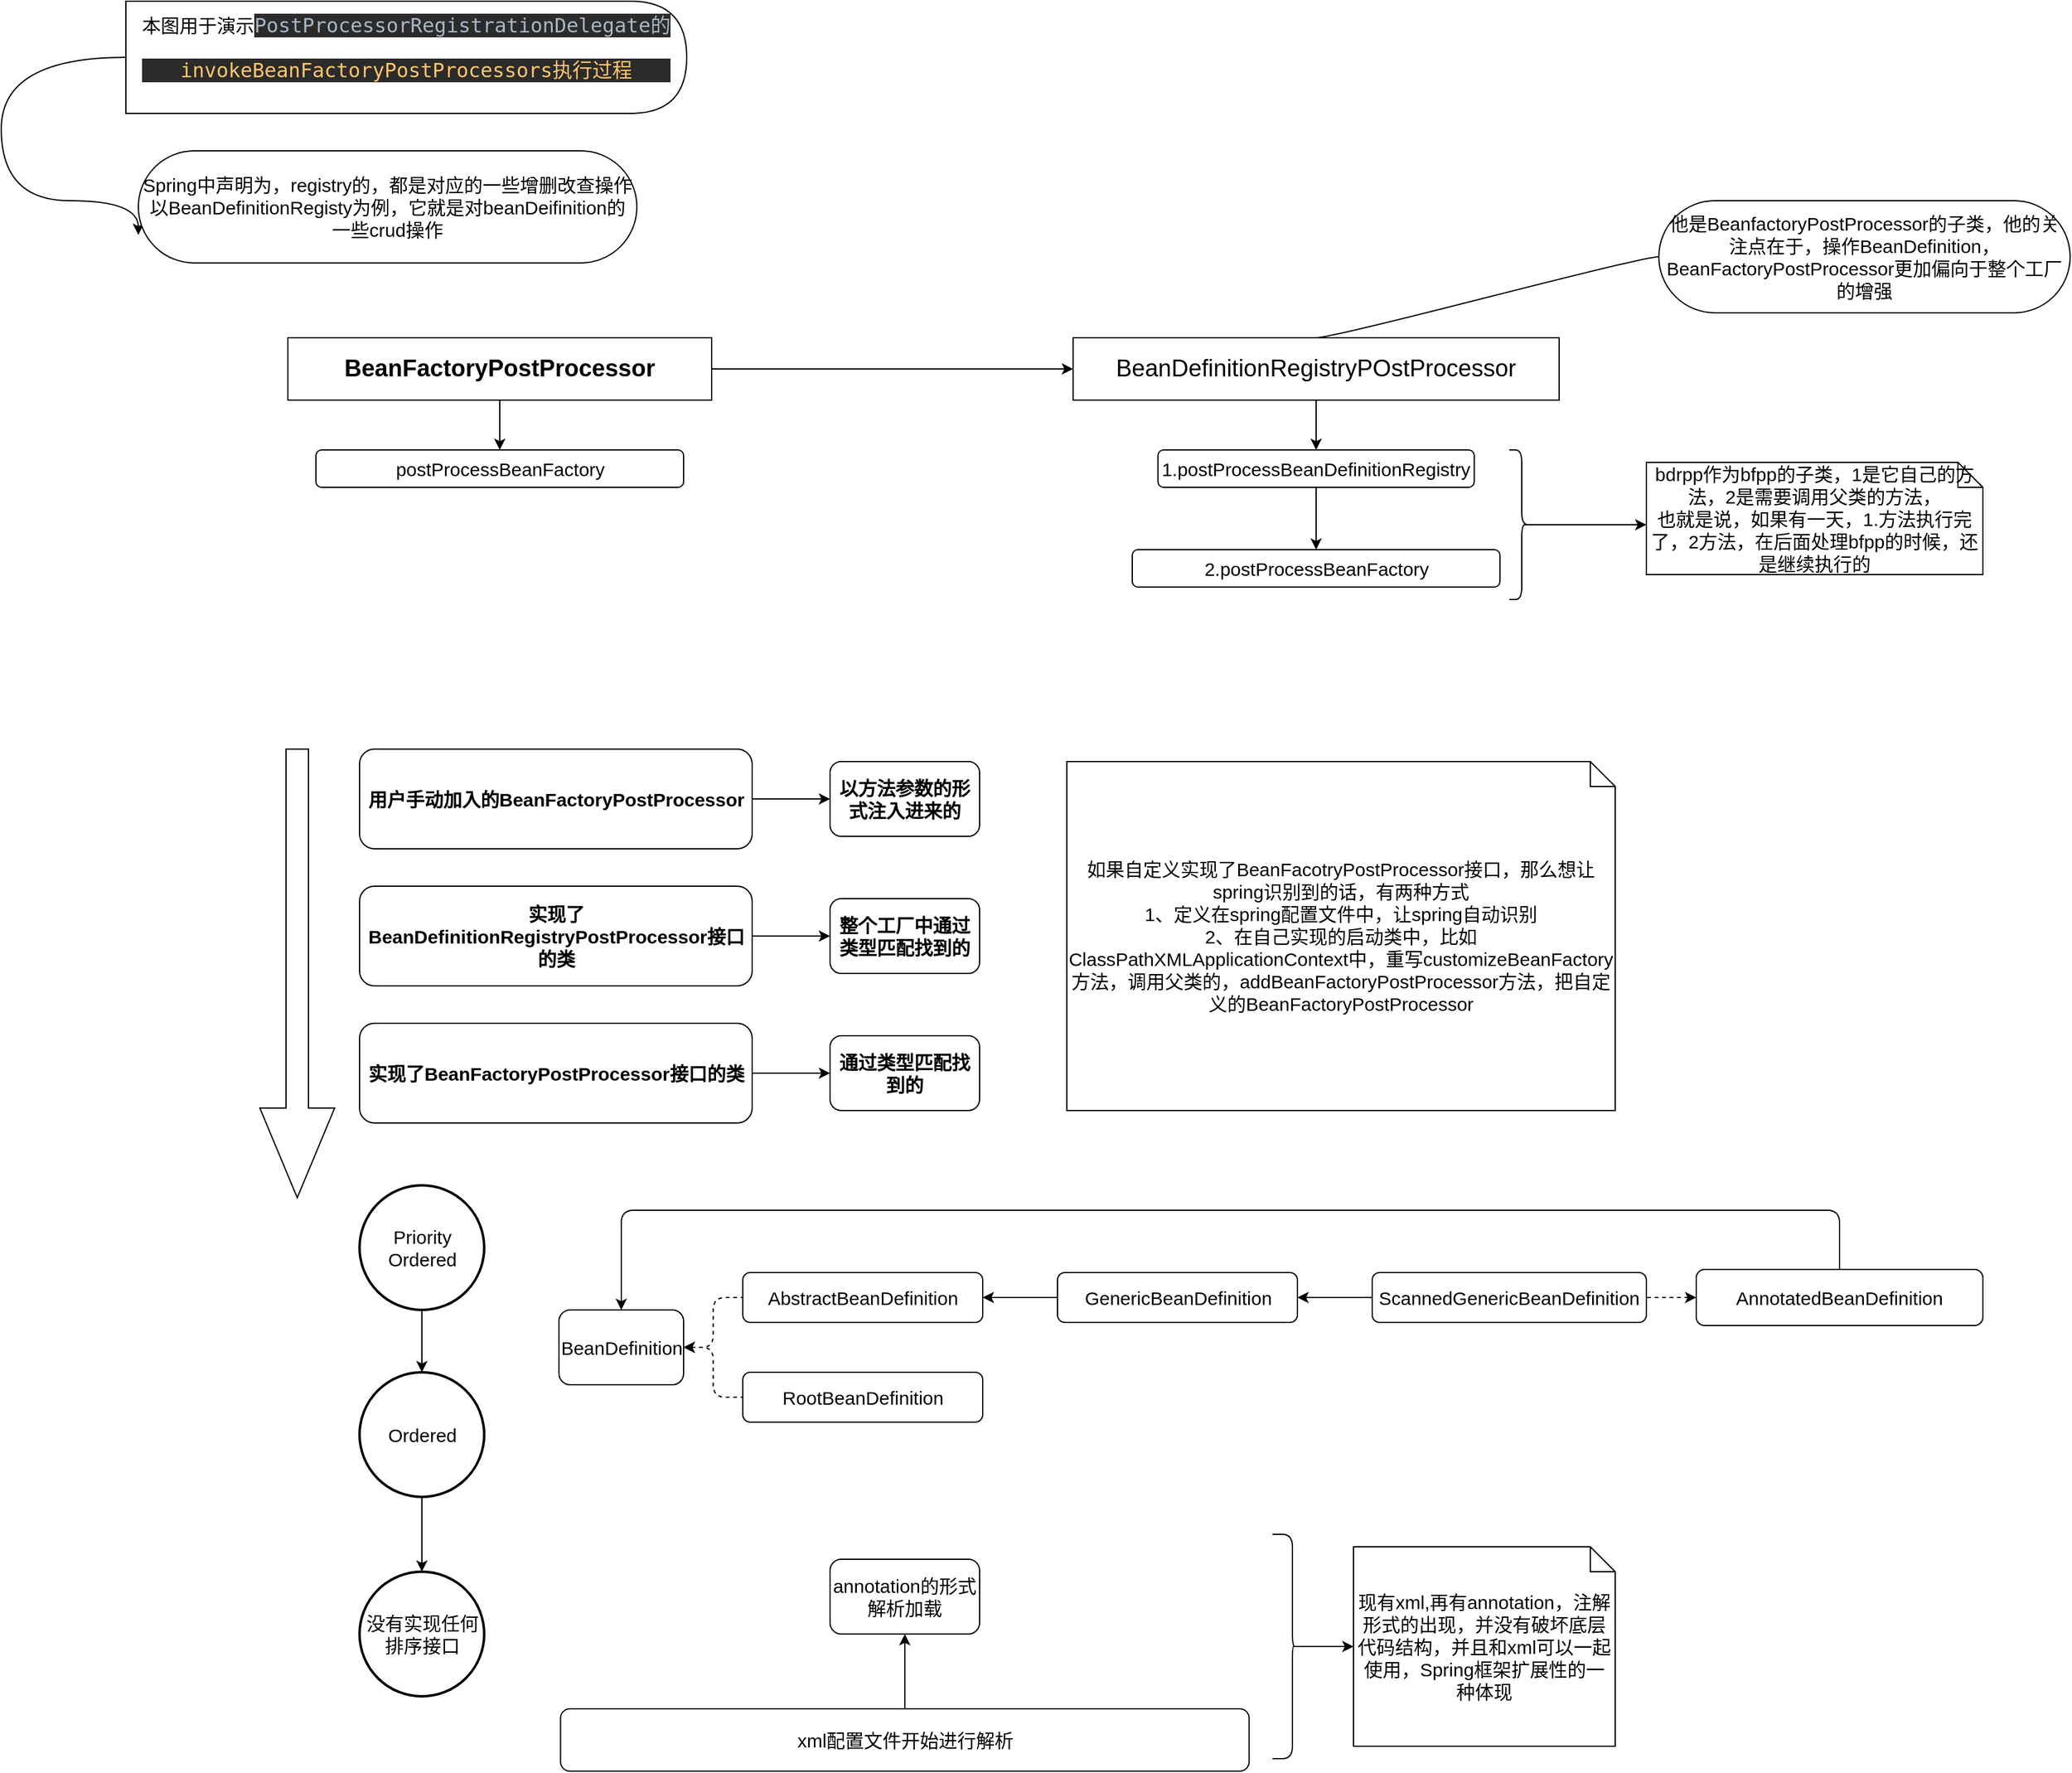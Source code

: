 <mxfile>
    <diagram id="AKpcfMyupfmr6bvoD8BU" name="Page-1">
        <mxGraphModel dx="1587" dy="917" grid="1" gridSize="10" guides="1" tooltips="1" connect="1" arrows="1" fold="1" page="1" pageScale="1" pageWidth="10000000" pageHeight="10000000" math="0" shadow="0">
            <root>
                <mxCell id="0"/>
                <mxCell id="1" parent="0"/>
                <mxCell id="8" style="edgeStyle=none;html=1;exitX=1;exitY=0.5;exitDx=0;exitDy=0;entryX=0;entryY=0.5;entryDx=0;entryDy=0;" edge="1" parent="1" source="2" target="3">
                    <mxGeometry relative="1" as="geometry">
                        <Array as="points"/>
                    </mxGeometry>
                </mxCell>
                <mxCell id="21" style="edgeStyle=none;html=1;exitX=0.5;exitY=1;exitDx=0;exitDy=0;fontSize=15;" edge="1" parent="1" source="2" target="22">
                    <mxGeometry relative="1" as="geometry">
                        <mxPoint x="580" y="400" as="targetPoint"/>
                    </mxGeometry>
                </mxCell>
                <mxCell id="2" value="&lt;b&gt;&lt;font style=&quot;font-size: 19px&quot;&gt;BeanFactoryPostProcessor&lt;/font&gt;&lt;/b&gt;" style="rounded=0;whiteSpace=wrap;html=1;" vertex="1" parent="1">
                    <mxGeometry x="410" y="310" width="340" height="50" as="geometry"/>
                </mxCell>
                <mxCell id="19" style="edgeStyle=none;html=1;exitX=0.5;exitY=1;exitDx=0;exitDy=0;fontSize=15;" edge="1" parent="1" source="3" target="20">
                    <mxGeometry relative="1" as="geometry">
                        <mxPoint x="1235" y="420" as="targetPoint"/>
                    </mxGeometry>
                </mxCell>
                <mxCell id="3" value="&lt;font style=&quot;font-size: 19px&quot;&gt;BeanDefinitionRegistryPOstProcessor&lt;/font&gt;" style="rounded=0;whiteSpace=wrap;html=1;" vertex="1" parent="1">
                    <mxGeometry x="1040" y="310" width="390" height="50" as="geometry"/>
                </mxCell>
                <mxCell id="4" value="" style="shape=singleArrow;direction=south;whiteSpace=wrap;html=1;" vertex="1" parent="1">
                    <mxGeometry x="387.5" y="640" width="60" height="360" as="geometry"/>
                </mxCell>
                <mxCell id="11" style="edgeStyle=none;html=1;exitX=1;exitY=0.5;exitDx=0;exitDy=0;" edge="1" parent="1" source="5" target="6">
                    <mxGeometry relative="1" as="geometry"/>
                </mxCell>
                <mxCell id="5" value="用户手动加入的BeanFactoryPostProcessor" style="rounded=1;whiteSpace=wrap;html=1;fontSize=15;fontStyle=1" vertex="1" parent="1">
                    <mxGeometry x="467.5" y="640" width="315" height="80" as="geometry"/>
                </mxCell>
                <mxCell id="6" value="以方法参数的形式注入进来的" style="rounded=1;whiteSpace=wrap;html=1;fontSize=15;fontStyle=1" vertex="1" parent="1">
                    <mxGeometry x="845" y="650" width="120" height="60" as="geometry"/>
                </mxCell>
                <mxCell id="7" value="整个工厂中通过类型匹配找到的" style="rounded=1;whiteSpace=wrap;html=1;fontSize=15;fontStyle=1" vertex="1" parent="1">
                    <mxGeometry x="845" y="760" width="120" height="60" as="geometry"/>
                </mxCell>
                <mxCell id="10" style="edgeStyle=none;html=1;exitX=1;exitY=0.5;exitDx=0;exitDy=0;" edge="1" parent="1" source="9" target="7">
                    <mxGeometry relative="1" as="geometry"/>
                </mxCell>
                <mxCell id="9" value="实现了BeanDefinitionRegistryPostProcessor接口的类" style="rounded=1;whiteSpace=wrap;html=1;fontSize=15;fontStyle=1" vertex="1" parent="1">
                    <mxGeometry x="467.5" y="750" width="315" height="80" as="geometry"/>
                </mxCell>
                <mxCell id="12" value="通过类型匹配找到的" style="rounded=1;whiteSpace=wrap;html=1;fontSize=15;fontStyle=1" vertex="1" parent="1">
                    <mxGeometry x="845" y="870" width="120" height="60" as="geometry"/>
                </mxCell>
                <mxCell id="13" style="edgeStyle=none;html=1;exitX=1;exitY=0.5;exitDx=0;exitDy=0;" edge="1" parent="1" source="14" target="12">
                    <mxGeometry relative="1" as="geometry"/>
                </mxCell>
                <mxCell id="14" value="实现了BeanFactoryPostProcessor接口的类" style="rounded=1;whiteSpace=wrap;html=1;fontSize=15;fontStyle=1" vertex="1" parent="1">
                    <mxGeometry x="467.5" y="860" width="315" height="80" as="geometry"/>
                </mxCell>
                <mxCell id="15" value="如果自定义实现了BeanFacotryPostProcessor接口，那么想让spring识别到的话，有两种方式&lt;br&gt;1、定义在spring配置文件中，让spring自动识别&lt;br&gt;2、在自己实现的启动类中，比如ClassPathXMLApplicationContext中，重写customizeBeanFactory方法，调用父类的，addBeanFactoryPostProcessor方法，把自定义的BeanFactoryPostProcessor" style="shape=note;size=20;whiteSpace=wrap;html=1;fontSize=15;" vertex="1" parent="1">
                    <mxGeometry x="1035" y="650" width="440" height="280" as="geometry"/>
                </mxCell>
                <mxCell id="17" value="他是BeanfactoryPostProcessor的子类，他的关注点在于，操作BeanDefinition，BeanFactoryPostProcessor更加偏向于整个工厂的增强" style="whiteSpace=wrap;html=1;rounded=1;arcSize=50;align=center;verticalAlign=middle;strokeWidth=1;autosize=1;spacing=4;treeFolding=1;treeMoving=1;newEdgeStyle={&quot;edgeStyle&quot;:&quot;entityRelationEdgeStyle&quot;,&quot;startArrow&quot;:&quot;none&quot;,&quot;endArrow&quot;:&quot;none&quot;,&quot;segment&quot;:10,&quot;curved&quot;:1};fontSize=15;" vertex="1" parent="1">
                    <mxGeometry x="1510" y="200" width="330" height="90" as="geometry"/>
                </mxCell>
                <mxCell id="18" value="" style="edgeStyle=entityRelationEdgeStyle;startArrow=none;endArrow=none;segment=10;curved=1;fontSize=15;exitX=0.5;exitY=0;exitDx=0;exitDy=0;" edge="1" target="17" parent="1" source="3">
                    <mxGeometry relative="1" as="geometry">
                        <mxPoint x="1430" y="300" as="sourcePoint"/>
                    </mxGeometry>
                </mxCell>
                <mxCell id="24" style="edgeStyle=none;html=1;exitX=0.5;exitY=1;exitDx=0;exitDy=0;entryX=0.5;entryY=0;entryDx=0;entryDy=0;fontSize=15;" edge="1" parent="1" source="20" target="23">
                    <mxGeometry relative="1" as="geometry"/>
                </mxCell>
                <mxCell id="20" value="1.postProcessBeanDefinitionRegistry" style="rounded=1;whiteSpace=wrap;html=1;fontSize=15;" vertex="1" parent="1">
                    <mxGeometry x="1108.13" y="400" width="253.75" height="30" as="geometry"/>
                </mxCell>
                <mxCell id="22" value="postProcessBeanFactory" style="rounded=1;whiteSpace=wrap;html=1;fontSize=15;" vertex="1" parent="1">
                    <mxGeometry x="432.5" y="400" width="295" height="30" as="geometry"/>
                </mxCell>
                <mxCell id="23" value="2.postProcessBeanFactory" style="rounded=1;whiteSpace=wrap;html=1;fontSize=15;" vertex="1" parent="1">
                    <mxGeometry x="1087.5" y="480" width="295" height="30" as="geometry"/>
                </mxCell>
                <mxCell id="26" style="edgeStyle=none;html=1;exitX=0.1;exitY=0.5;exitDx=0;exitDy=0;exitPerimeter=0;fontSize=15;" edge="1" parent="1" source="25">
                    <mxGeometry relative="1" as="geometry">
                        <mxPoint x="1500" y="460" as="targetPoint"/>
                    </mxGeometry>
                </mxCell>
                <mxCell id="25" value="" style="shape=curlyBracket;whiteSpace=wrap;html=1;rounded=1;flipH=1;fontSize=15;" vertex="1" parent="1">
                    <mxGeometry x="1390" y="400" width="20" height="120" as="geometry"/>
                </mxCell>
                <mxCell id="27" value="bdrpp作为bfpp的子类，1是它自己的方法，2是需要调用父类的方法，&lt;br&gt;也就是说，如果有一天，1.方法执行完了，2方法，在后面处理bfpp的时候，还是继续执行的" style="shape=note;size=20;whiteSpace=wrap;html=1;fontSize=15;" vertex="1" parent="1">
                    <mxGeometry x="1500" y="410" width="270" height="90" as="geometry"/>
                </mxCell>
                <mxCell id="38" style="edgeStyle=orthogonalEdgeStyle;html=1;exitX=0;exitY=0.5;exitDx=0;exitDy=0;entryX=0;entryY=0.75;entryDx=0;entryDy=0;fontSize=15;curved=1;" edge="1" parent="1" source="28" target="36">
                    <mxGeometry relative="1" as="geometry">
                        <Array as="points">
                            <mxPoint x="180" y="85"/>
                            <mxPoint x="180" y="200"/>
                        </Array>
                    </mxGeometry>
                </mxCell>
                <mxCell id="28" value="本图用于演示&lt;span style=&quot;background-color: rgb(43 , 43 , 43) ; color: rgb(169 , 183 , 198) ; font-family: &amp;#34;jetbrains mono extrabold&amp;#34; , monospace ; font-size: 12pt&quot;&gt;PostProcessorRegistrationDelegate的&lt;br&gt;&lt;/span&gt;&lt;pre style=&quot;background-color: #2b2b2b ; color: #a9b7c6 ; font-family: &amp;#34;jetbrains mono extrabold&amp;#34; , monospace ; font-size: 12.0pt&quot;&gt;&lt;span style=&quot;color: #ffc66d&quot;&gt;invokeBeanFactoryPostProcessors执行过程&lt;/span&gt;&lt;/pre&gt;" style="shape=delay;whiteSpace=wrap;html=1;fontSize=15;" vertex="1" parent="1">
                    <mxGeometry x="280" y="40" width="450" height="90" as="geometry"/>
                </mxCell>
                <mxCell id="30" style="edgeStyle=none;html=1;exitX=0.5;exitY=1;exitDx=0;exitDy=0;exitPerimeter=0;fontSize=15;" edge="1" parent="1" source="29">
                    <mxGeometry relative="1" as="geometry">
                        <mxPoint x="517.5" y="1140" as="targetPoint"/>
                    </mxGeometry>
                </mxCell>
                <mxCell id="29" value="Priority&lt;br&gt;Ordered" style="strokeWidth=2;html=1;shape=mxgraph.flowchart.start_2;whiteSpace=wrap;fontSize=15;" vertex="1" parent="1">
                    <mxGeometry x="467.5" y="990" width="100" height="100" as="geometry"/>
                </mxCell>
                <mxCell id="35" value="" style="edgeStyle=none;html=1;fontSize=15;" edge="1" parent="1" source="32" target="34">
                    <mxGeometry relative="1" as="geometry"/>
                </mxCell>
                <mxCell id="32" value="&lt;span&gt;Ordered&lt;/span&gt;" style="strokeWidth=2;html=1;shape=mxgraph.flowchart.start_2;whiteSpace=wrap;fontSize=15;" vertex="1" parent="1">
                    <mxGeometry x="467.5" y="1140" width="100" height="100" as="geometry"/>
                </mxCell>
                <mxCell id="34" value="没有实现任何排序接口" style="strokeWidth=2;html=1;shape=mxgraph.flowchart.start_2;whiteSpace=wrap;fontSize=15;" vertex="1" parent="1">
                    <mxGeometry x="467.5" y="1300" width="100" height="100" as="geometry"/>
                </mxCell>
                <mxCell id="36" value="Spring中声明为，registry的，都是对应的一些增删改查操作&lt;br&gt;以BeanDefinitionRegisty为例，它就是对beanDeifinition的一些crud操作" style="whiteSpace=wrap;html=1;rounded=1;arcSize=50;align=center;verticalAlign=middle;strokeWidth=1;autosize=1;spacing=4;treeFolding=1;treeMoving=1;newEdgeStyle={&quot;edgeStyle&quot;:&quot;entityRelationEdgeStyle&quot;,&quot;startArrow&quot;:&quot;none&quot;,&quot;endArrow&quot;:&quot;none&quot;,&quot;segment&quot;:10,&quot;curved&quot;:1};fontSize=15;" vertex="1" parent="1">
                    <mxGeometry x="290" y="160" width="400" height="90" as="geometry"/>
                </mxCell>
                <mxCell id="46" style="edgeStyle=orthogonalEdgeStyle;html=1;exitX=1;exitY=0.5;exitDx=0;exitDy=0;entryX=0;entryY=0.5;entryDx=0;entryDy=0;fontSize=15;dashed=1;endArrow=none;endFill=0;startArrow=classic;startFill=1;" edge="1" parent="1" source="39" target="45">
                    <mxGeometry relative="1" as="geometry"/>
                </mxCell>
                <mxCell id="55" style="edgeStyle=orthogonalEdgeStyle;html=1;exitX=0.5;exitY=0;exitDx=0;exitDy=0;entryX=0.5;entryY=0;entryDx=0;entryDy=0;fontSize=15;endArrow=none;endFill=0;startArrow=classic;startFill=1;" edge="1" parent="1" source="39" target="53">
                    <mxGeometry relative="1" as="geometry">
                        <Array as="points">
                            <mxPoint x="677.5" y="1010"/>
                            <mxPoint x="1655.5" y="1010"/>
                        </Array>
                    </mxGeometry>
                </mxCell>
                <mxCell id="58" style="edgeStyle=orthogonalEdgeStyle;html=1;exitX=1;exitY=0.5;exitDx=0;exitDy=0;entryX=0;entryY=0.5;entryDx=0;entryDy=0;dashed=1;fontSize=15;endArrow=none;endFill=0;startArrow=classic;startFill=1;" edge="1" parent="1" source="39" target="57">
                    <mxGeometry relative="1" as="geometry"/>
                </mxCell>
                <mxCell id="39" value="BeanDefinition" style="rounded=1;whiteSpace=wrap;html=1;fontSize=15;" vertex="1" parent="1">
                    <mxGeometry x="627.5" y="1090" width="100" height="60" as="geometry"/>
                </mxCell>
                <mxCell id="49" value="" style="edgeStyle=orthogonalEdgeStyle;html=1;fontSize=15;endArrow=none;endFill=0;startArrow=classic;startFill=1;" edge="1" parent="1" source="42" target="48">
                    <mxGeometry relative="1" as="geometry"/>
                </mxCell>
                <mxCell id="42" value="GenericBeanDefinition" style="whiteSpace=wrap;html=1;rounded=1;fontSize=15;" vertex="1" parent="1">
                    <mxGeometry x="1027.5" y="1060" width="192.5" height="40" as="geometry"/>
                </mxCell>
                <mxCell id="45" value="RootBeanDefinition" style="rounded=1;whiteSpace=wrap;html=1;fontSize=15;" vertex="1" parent="1">
                    <mxGeometry x="775" y="1140" width="192.5" height="40" as="geometry"/>
                </mxCell>
                <mxCell id="48" value="ScannedGenericBeanDefinition" style="whiteSpace=wrap;html=1;rounded=1;fontSize=15;" vertex="1" parent="1">
                    <mxGeometry x="1280" y="1060" width="220" height="40" as="geometry"/>
                </mxCell>
                <mxCell id="54" value="" style="edgeStyle=orthogonalEdgeStyle;html=1;fontSize=15;dashed=1;endArrow=none;endFill=0;startArrow=classic;startFill=1;" edge="1" parent="1" source="53" target="48">
                    <mxGeometry relative="1" as="geometry"/>
                </mxCell>
                <mxCell id="53" value="AnnotatedBeanDefinition" style="rounded=1;whiteSpace=wrap;html=1;fontSize=15;" vertex="1" parent="1">
                    <mxGeometry x="1540" y="1057.5" width="230" height="45" as="geometry"/>
                </mxCell>
                <mxCell id="59" style="edgeStyle=orthogonalEdgeStyle;html=1;exitX=1;exitY=0.5;exitDx=0;exitDy=0;fontSize=15;endArrow=none;endFill=0;startArrow=classic;startFill=1;" edge="1" parent="1" source="57" target="42">
                    <mxGeometry relative="1" as="geometry"/>
                </mxCell>
                <mxCell id="57" value="AbstractBeanDefinition" style="whiteSpace=wrap;html=1;rounded=1;fontSize=15;" vertex="1" parent="1">
                    <mxGeometry x="775" y="1060" width="192.5" height="40" as="geometry"/>
                </mxCell>
                <mxCell id="63" style="edgeStyle=orthogonalEdgeStyle;html=1;exitX=0.5;exitY=0;exitDx=0;exitDy=0;fontSize=15;startArrow=none;startFill=0;endArrow=classic;endFill=1;" edge="1" parent="1" source="60" target="61">
                    <mxGeometry relative="1" as="geometry"/>
                </mxCell>
                <mxCell id="60" value="xml配置文件开始进行解析" style="rounded=1;whiteSpace=wrap;html=1;fontSize=15;" vertex="1" parent="1">
                    <mxGeometry x="628.75" y="1410" width="552.5" height="50" as="geometry"/>
                </mxCell>
                <mxCell id="61" value="annotation的形式解析加载" style="whiteSpace=wrap;html=1;rounded=1;fontSize=15;" vertex="1" parent="1">
                    <mxGeometry x="845" y="1290" width="120" height="60" as="geometry"/>
                </mxCell>
                <mxCell id="66" style="edgeStyle=orthogonalEdgeStyle;html=1;exitX=0.1;exitY=0.5;exitDx=0;exitDy=0;exitPerimeter=0;fontSize=15;startArrow=none;startFill=0;endArrow=classic;endFill=1;" edge="1" parent="1" source="65" target="67">
                    <mxGeometry relative="1" as="geometry">
                        <mxPoint x="1267.5" y="1360" as="targetPoint"/>
                    </mxGeometry>
                </mxCell>
                <mxCell id="65" value="" style="shape=curlyBracket;whiteSpace=wrap;html=1;rounded=1;flipH=1;fontSize=15;size=0.2;" vertex="1" parent="1">
                    <mxGeometry x="1200" y="1270" width="20" height="180" as="geometry"/>
                </mxCell>
                <mxCell id="67" value="现有xml,再有annotation，注解形式的出现，并没有破坏底层代码结构，并且和xml可以一起使用，Spring框架扩展性的一种体现" style="shape=note;size=20;whiteSpace=wrap;html=1;fontSize=15;" vertex="1" parent="1">
                    <mxGeometry x="1265" y="1280" width="210" height="160" as="geometry"/>
                </mxCell>
            </root>
        </mxGraphModel>
    </diagram>
</mxfile>